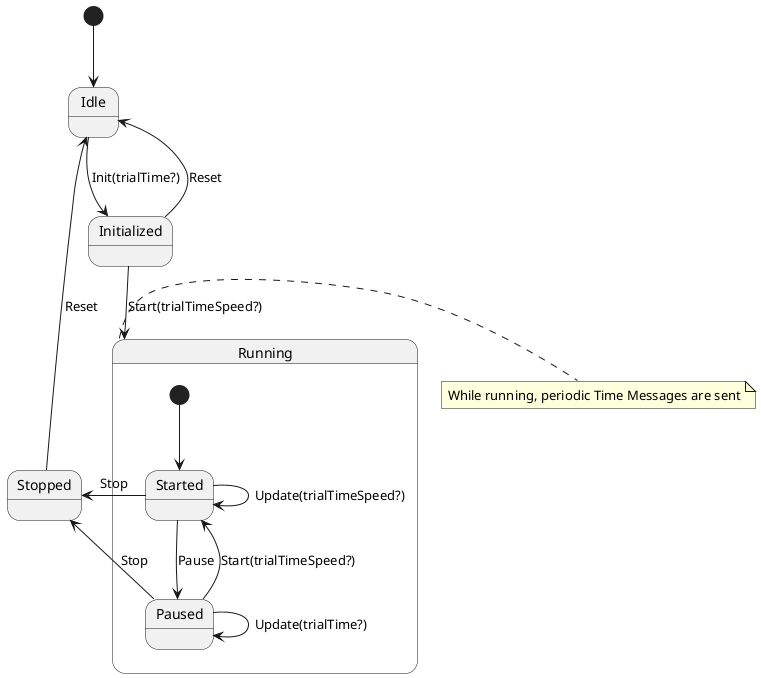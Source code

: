 @startuml
[*] --> Idle
Idle -down-> Initialized : Init(trialTime?)
Initialized -down-> Running : Start(trialTimeSpeed?)
Initialized -up-> Idle : Reset

state Running {
    [*] --> Started
    Started --> Paused : Pause
    Paused --> Started : Start(trialTimeSpeed?)
    Started --> Started : Update(trialTimeSpeed?)
    Paused --> Paused : Update(trialTime?)
}

note right of Running : While running, periodic Time Messages are sent

Started -left-> Stopped : Stop 
Paused -left-> Stopped : Stop
Stopped -up-> Idle : Reset
@enduml